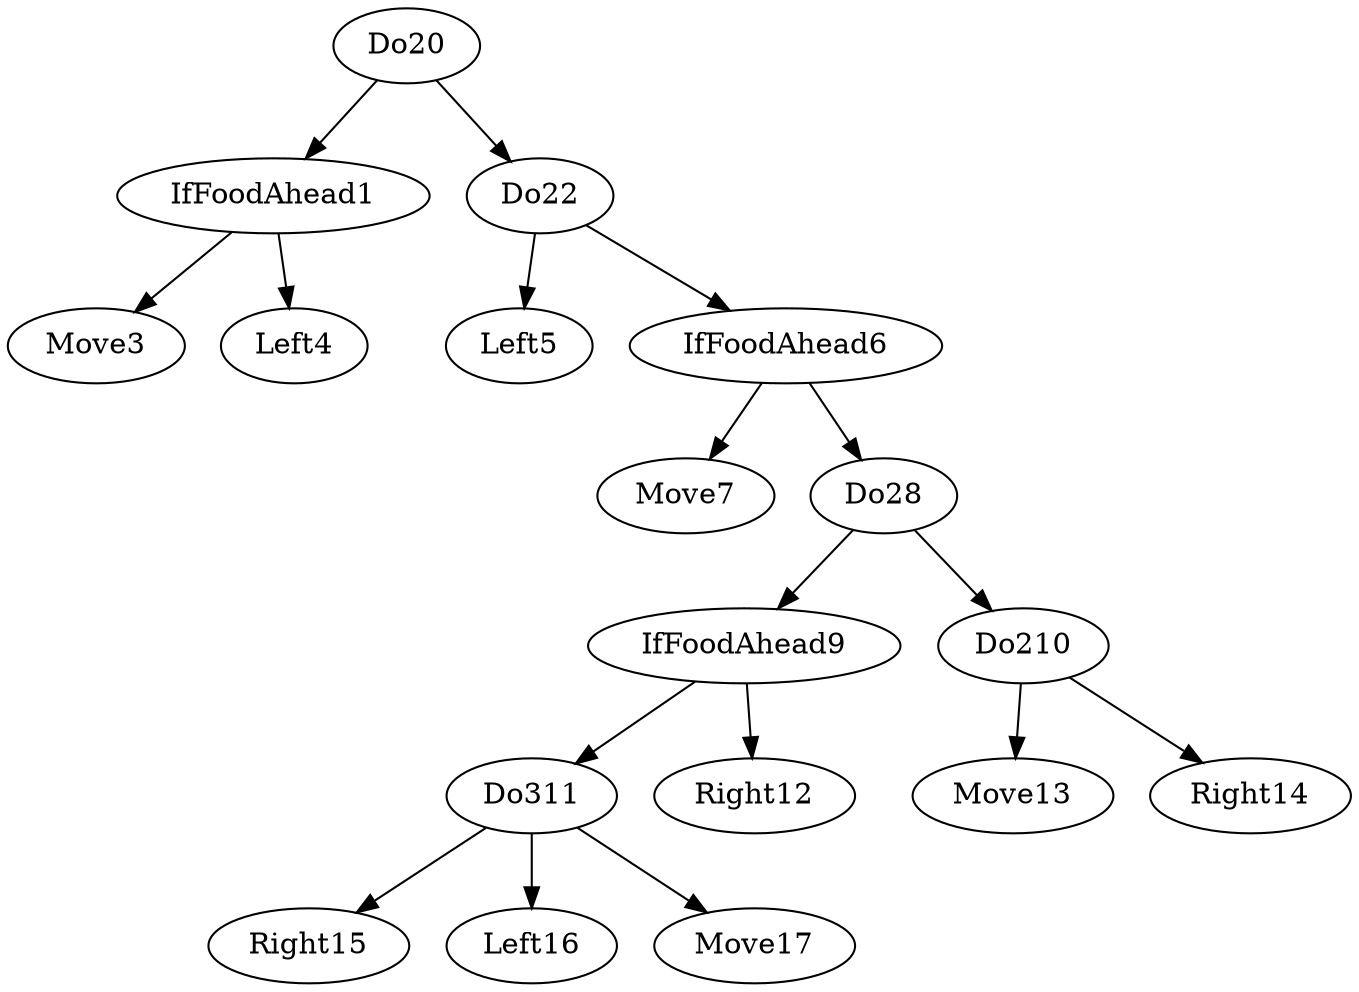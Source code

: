 digraph T {
	Do20 -> IfFoodAhead1;
	Do20 -> Do22;
	IfFoodAhead1 -> Move3;
	IfFoodAhead1 -> Left4;
	Do22 -> Left5;
	Do22 -> IfFoodAhead6;
	IfFoodAhead6 -> Move7;
	IfFoodAhead6 -> Do28;
	Do28 -> IfFoodAhead9;
	Do28 -> Do210;
	IfFoodAhead9 -> Do311;
	IfFoodAhead9 -> Right12;
	Do210 -> Move13;
	Do210 -> Right14;
	Do311 -> Right15;
	Do311 -> Left16;
	Do311 -> Move17;
}
